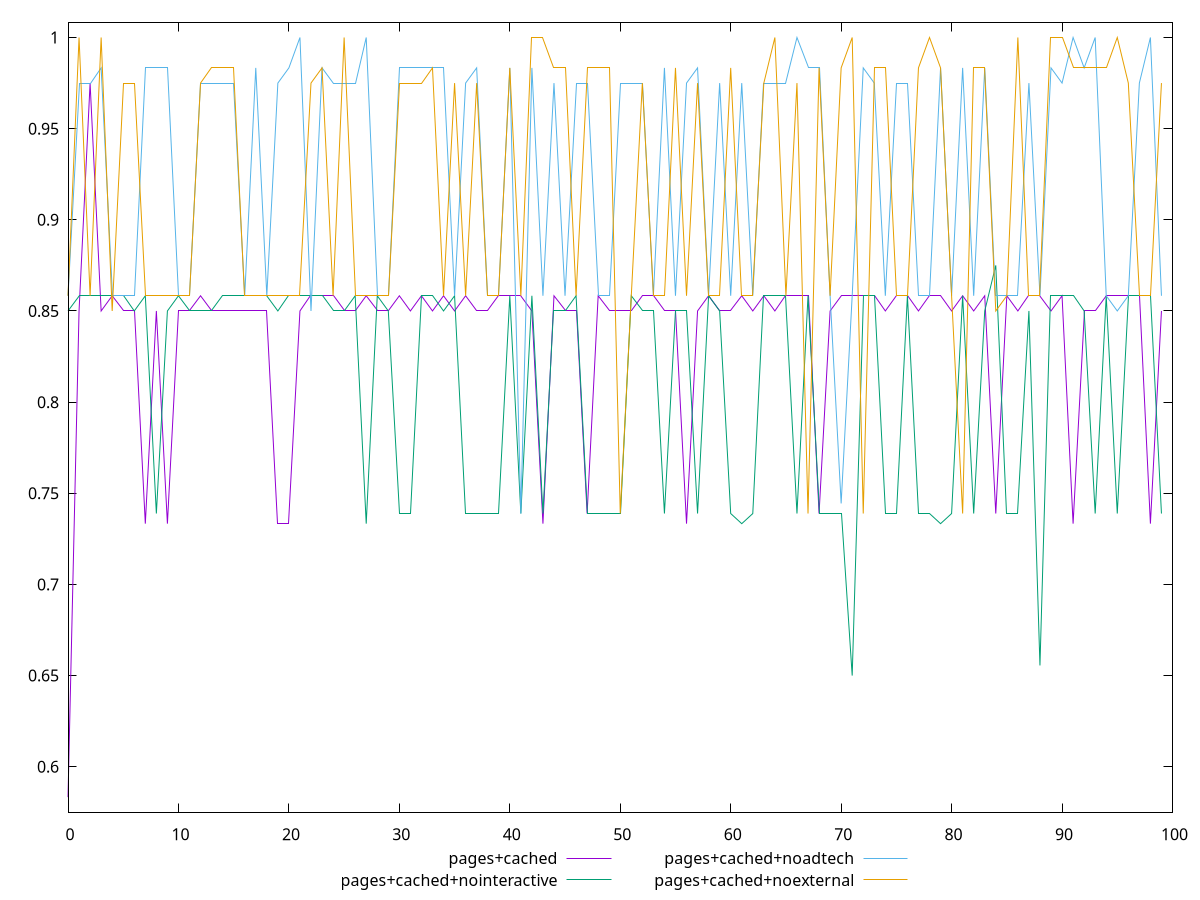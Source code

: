 $_pagesCached <<EOF
0.5833333333333334
0.85
0.975
0.85
0.8583333333333334
0.85
0.85
0.7333333333333333
0.85
0.7333333333333333
0.85
0.85
0.8583333333333334
0.85
0.85
0.85
0.85
0.85
0.85
0.7333333333333333
0.7333333333333333
0.85
0.8583333333333334
0.8583333333333334
0.8583333333333334
0.85
0.85
0.8583333333333334
0.85
0.85
0.8583333333333334
0.85
0.8583333333333334
0.85
0.8583333333333334
0.85
0.8583333333333334
0.85
0.85
0.8583333333333334
0.8583333333333334
0.8583333333333334
0.85
0.7333333333333333
0.8583333333333334
0.85
0.85
0.7388888888888889
0.8583333333333334
0.85
0.85
0.85
0.8583333333333334
0.8583333333333334
0.85
0.85
0.7333333333333333
0.85
0.8583333333333334
0.85
0.85
0.8583333333333334
0.85
0.8583333333333334
0.85
0.8583333333333334
0.8583333333333334
0.8583333333333334
0.7388888888888889
0.85
0.8583333333333334
0.8583333333333334
0.8583333333333334
0.8583333333333334
0.85
0.8583333333333334
0.8583333333333334
0.85
0.8583333333333334
0.8583333333333334
0.85
0.8583333333333334
0.85
0.8583333333333334
0.7388888888888889
0.8583333333333334
0.85
0.8583333333333334
0.8583333333333334
0.85
0.8583333333333334
0.7333333333333333
0.85
0.85
0.8583333333333334
0.8583333333333334
0.8583333333333334
0.8583333333333334
0.7333333333333333
0.85
EOF
$_pagesCachedNointeractive <<EOF
0.85
0.8583333333333334
0.8583333333333334
0.8583333333333334
0.8583333333333334
0.8583333333333334
0.85
0.8583333333333334
0.7388888888888889
0.85
0.8583333333333334
0.85
0.85
0.85
0.8583333333333334
0.8583333333333334
0.8583333333333334
0.8583333333333334
0.8583333333333334
0.85
0.8583333333333334
0.8583333333333334
0.8583333333333334
0.8583333333333334
0.85
0.85
0.8583333333333334
0.7333333333333333
0.8583333333333334
0.85
0.7388888888888889
0.7388888888888889
0.8583333333333334
0.8583333333333334
0.85
0.8583333333333334
0.7388888888888889
0.7388888888888889
0.7388888888888889
0.7388888888888889
0.8583333333333334
0.7388888888888889
0.8583333333333334
0.7388888888888889
0.85
0.85
0.8583333333333334
0.7388888888888889
0.7388888888888889
0.7388888888888889
0.7388888888888889
0.8583333333333334
0.85
0.85
0.7388888888888889
0.85
0.85
0.7388888888888889
0.8583333333333334
0.85
0.7388888888888889
0.7333333333333333
0.7388888888888889
0.8583333333333334
0.8583333333333334
0.8583333333333334
0.7388888888888889
0.8583333333333334
0.7388888888888889
0.7388888888888889
0.7388888888888889
0.65
0.8583333333333334
0.8583333333333334
0.7388888888888889
0.7388888888888889
0.8583333333333334
0.7388888888888889
0.7388888888888889
0.7333333333333333
0.7388888888888889
0.8583333333333334
0.7388888888888889
0.85
0.875
0.7388888888888889
0.7388888888888889
0.85
0.6555555555555556
0.8583333333333334
0.8583333333333334
0.8583333333333334
0.85
0.7388888888888889
0.8583333333333334
0.7388888888888889
0.8583333333333334
0.8583333333333334
0.8583333333333334
0.7388888888888889
EOF
$_pagesCachedNoadtech <<EOF
0.8583333333333334
0.975
0.975
0.9833333333333333
0.8583333333333334
0.8583333333333334
0.8583333333333334
0.9833333333333333
0.9833333333333333
0.9833333333333333
0.8583333333333334
0.8583333333333334
0.975
0.975
0.975
0.975
0.8583333333333334
0.9833333333333333
0.8583333333333334
0.975
0.9833333333333333
1
0.85
0.9833333333333333
0.975
0.975
0.975
1
0.8583333333333334
0.8583333333333334
0.9833333333333333
0.9833333333333333
0.9833333333333333
0.9833333333333333
0.9833333333333333
0.8583333333333334
0.975
0.9833333333333333
0.8583333333333334
0.8583333333333334
0.9833333333333333
0.7388888888888889
0.9833333333333333
0.8583333333333334
0.975
0.8583333333333334
0.975
0.975
0.8583333333333334
0.8583333333333334
0.975
0.975
0.975
0.8583333333333334
0.9833333333333333
0.8583333333333334
0.975
0.9833333333333333
0.8583333333333334
0.975
0.8583333333333334
0.975
0.8583333333333334
0.975
0.975
0.975
1
0.9833333333333333
0.9833333333333333
0.8583333333333334
0.7444444444444445
0.8583333333333334
0.9833333333333333
0.975
0.8583333333333334
0.975
0.975
0.8583333333333334
0.8583333333333334
0.9833333333333333
0.8583333333333334
0.9833333333333333
0.8583333333333334
0.9833333333333333
0.8583333333333334
0.8583333333333334
0.8583333333333334
0.975
0.8583333333333334
0.9833333333333333
0.975
1
0.9833333333333333
1
0.8583333333333334
0.85
0.8583333333333334
0.975
1
0.8583333333333334
EOF
$_pagesCachedNoexternal <<EOF
0.8583333333333334
1
0.8583333333333334
1
0.85
0.975
0.975
0.8583333333333334
0.8583333333333334
0.8583333333333334
0.8583333333333334
0.8583333333333334
0.975
0.9833333333333333
0.9833333333333333
0.9833333333333333
0.8583333333333334
0.8583333333333334
0.8583333333333334
0.8583333333333334
0.8583333333333334
0.8583333333333334
0.975
0.9833333333333333
0.8583333333333334
1
0.8583333333333334
0.8583333333333334
0.8583333333333334
0.8583333333333334
0.975
0.975
0.975
0.9833333333333333
0.8583333333333334
0.975
0.8583333333333334
0.975
0.8583333333333334
0.8583333333333334
0.9833333333333333
0.8583333333333334
1
1
0.9833333333333333
0.9833333333333333
0.8583333333333334
0.9833333333333333
0.9833333333333333
0.9833333333333333
0.7388888888888889
0.8583333333333334
0.975
0.8583333333333334
0.8583333333333334
0.9833333333333333
0.8583333333333334
0.975
0.8583333333333334
0.8583333333333334
0.9833333333333333
0.8583333333333334
0.8583333333333334
0.975
1
0.8583333333333334
0.975
0.7388888888888889
0.9833333333333333
0.8583333333333334
0.9833333333333333
1
0.7388888888888889
0.9833333333333333
0.9833333333333333
0.8583333333333334
0.8583333333333334
0.9833333333333333
1
0.9833333333333333
0.8583333333333334
0.7388888888888889
0.9833333333333333
0.9833333333333333
0.85
0.8583333333333334
1
0.8583333333333334
0.8583333333333334
1
1
0.9833333333333333
0.9833333333333333
0.9833333333333333
0.9833333333333333
1
0.975
0.8583333333333334
0.8583333333333334
0.975
EOF
set key outside below
set terminal pngcairo
set output "report_00004_2020-11-02T20-21-41.718Z/uses-http2/uses-http2_pages+cached_pages+cached+nointeractive_pages+cached+noadtech_pages+cached+noexternal.png"
set yrange [0.5750000000000001:1.0083333333333333]
plot $_pagesCached title "pages+cached" with line ,$_pagesCachedNointeractive title "pages+cached+nointeractive" with line ,$_pagesCachedNoadtech title "pages+cached+noadtech" with line ,$_pagesCachedNoexternal title "pages+cached+noexternal" with line ,